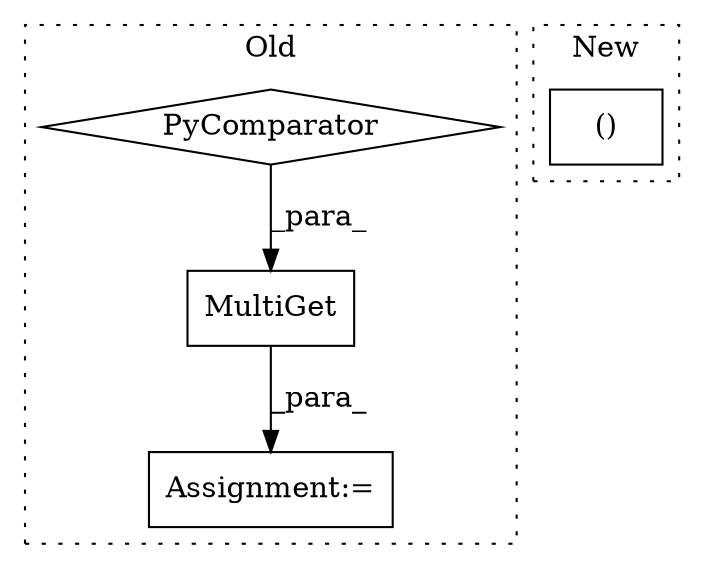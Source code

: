 digraph G {
subgraph cluster0 {
1 [label="MultiGet" a="32" s="3006,3193" l="18,-3" shape="box"];
3 [label="Assignment:=" a="7" s="3496" l="1" shape="box"];
4 [label="PyComparator" a="113" s="3146" l="41" shape="diamond"];
label = "Old";
style="dotted";
}
subgraph cluster1 {
2 [label="()" a="106" s="2965" l="78" shape="box"];
label = "New";
style="dotted";
}
1 -> 3 [label="_para_"];
4 -> 1 [label="_para_"];
}